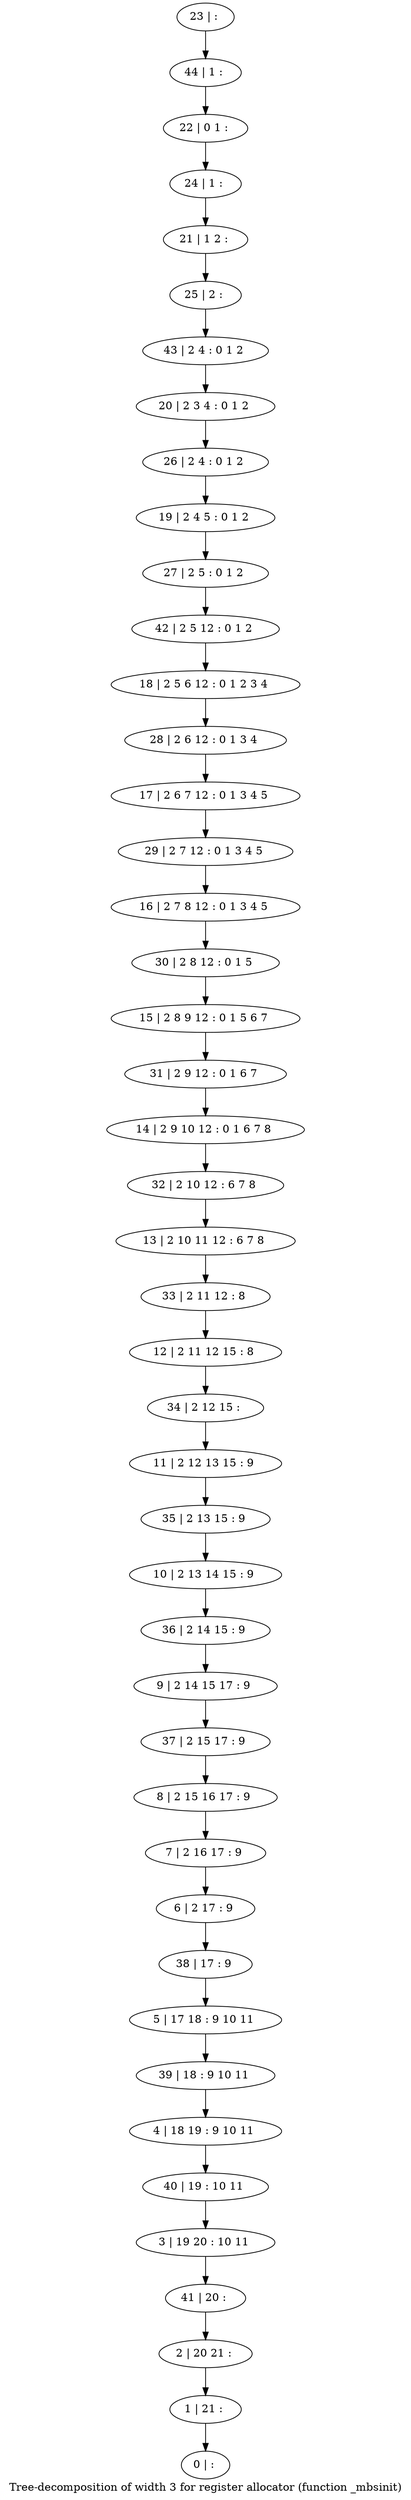 digraph G {
graph [label="Tree-decomposition of width 3 for register allocator (function _mbsinit)"]
0[label="0 | : "];
1[label="1 | 21 : "];
2[label="2 | 20 21 : "];
3[label="3 | 19 20 : 10 11 "];
4[label="4 | 18 19 : 9 10 11 "];
5[label="5 | 17 18 : 9 10 11 "];
6[label="6 | 2 17 : 9 "];
7[label="7 | 2 16 17 : 9 "];
8[label="8 | 2 15 16 17 : 9 "];
9[label="9 | 2 14 15 17 : 9 "];
10[label="10 | 2 13 14 15 : 9 "];
11[label="11 | 2 12 13 15 : 9 "];
12[label="12 | 2 11 12 15 : 8 "];
13[label="13 | 2 10 11 12 : 6 7 8 "];
14[label="14 | 2 9 10 12 : 0 1 6 7 8 "];
15[label="15 | 2 8 9 12 : 0 1 5 6 7 "];
16[label="16 | 2 7 8 12 : 0 1 3 4 5 "];
17[label="17 | 2 6 7 12 : 0 1 3 4 5 "];
18[label="18 | 2 5 6 12 : 0 1 2 3 4 "];
19[label="19 | 2 4 5 : 0 1 2 "];
20[label="20 | 2 3 4 : 0 1 2 "];
21[label="21 | 1 2 : "];
22[label="22 | 0 1 : "];
23[label="23 | : "];
24[label="24 | 1 : "];
25[label="25 | 2 : "];
26[label="26 | 2 4 : 0 1 2 "];
27[label="27 | 2 5 : 0 1 2 "];
28[label="28 | 2 6 12 : 0 1 3 4 "];
29[label="29 | 2 7 12 : 0 1 3 4 5 "];
30[label="30 | 2 8 12 : 0 1 5 "];
31[label="31 | 2 9 12 : 0 1 6 7 "];
32[label="32 | 2 10 12 : 6 7 8 "];
33[label="33 | 2 11 12 : 8 "];
34[label="34 | 2 12 15 : "];
35[label="35 | 2 13 15 : 9 "];
36[label="36 | 2 14 15 : 9 "];
37[label="37 | 2 15 17 : 9 "];
38[label="38 | 17 : 9 "];
39[label="39 | 18 : 9 10 11 "];
40[label="40 | 19 : 10 11 "];
41[label="41 | 20 : "];
42[label="42 | 2 5 12 : 0 1 2 "];
43[label="43 | 2 4 : 0 1 2 "];
44[label="44 | 1 : "];
23->44 ;
44->22 ;
22->24 ;
24->21 ;
21->25 ;
25->43 ;
43->20 ;
20->26 ;
26->19 ;
19->27 ;
27->42 ;
42->18 ;
18->28 ;
28->17 ;
17->29 ;
29->16 ;
16->30 ;
30->15 ;
15->31 ;
31->14 ;
14->32 ;
32->13 ;
13->33 ;
33->12 ;
12->34 ;
34->11 ;
11->35 ;
35->10 ;
10->36 ;
36->9 ;
9->37 ;
37->8 ;
8->7 ;
7->6 ;
6->38 ;
38->5 ;
5->39 ;
39->4 ;
4->40 ;
40->3 ;
3->41 ;
41->2 ;
2->1 ;
1->0 ;
}
